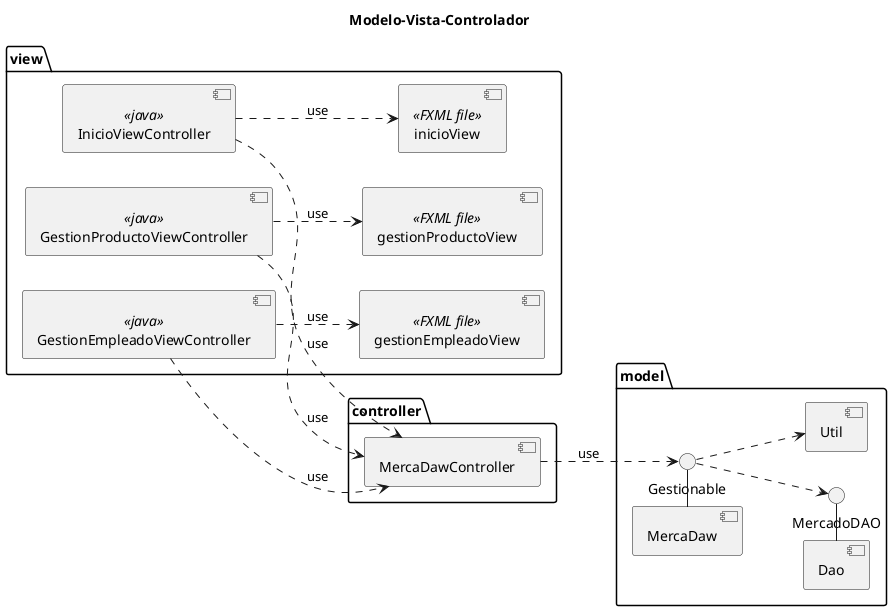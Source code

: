 @startuml Modelo-Vista-Controlador
title Modelo-Vista-Controlador
left to right direction
package view{
    component InicioViewController <<java>> as inicioController
    component GestionProductoViewController <<java>> as gestionProdController
    component GestionEmpleadoViewController <<java>> as gestionEmpController

    component inicioView <<FXML file>> as inicioView
    component gestionProductoView <<FXML file>> as gestionProdView
    component gestionEmpleadoView <<FXML file>> as gestionEmpView
}

package controller{
    component MercaDawController as mdc
}

package model{
    component MercaDaw
    component Dao 
    component Util

    () "MercadoDAO" as dao
    () "Gestionable" as gestion

    MercaDaw -() gestion
    Dao -() dao

}

mdc ..> gestion : use


    inicioController ..> inicioView: use
    gestionProdController ..> gestionProdView: use
    gestionEmpController ..> gestionEmpView: use

    gestionProdController ..> mdc: use
    gestionEmpController ..> mdc: use
    inicioController ..> mdc: use

gestion ..> dao
gestion ..> Util

@enduml